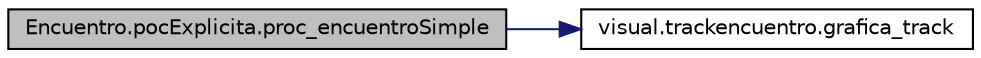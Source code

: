 digraph G
{
  edge [fontname="Helvetica",fontsize="10",labelfontname="Helvetica",labelfontsize="10"];
  node [fontname="Helvetica",fontsize="10",shape=record];
  rankdir="LR";
  Node1 [label="Encuentro.pocExplicita.proc_encuentroSimple",height=0.2,width=0.4,color="black", fillcolor="grey75", style="filled" fontcolor="black"];
  Node1 -> Node2 [color="midnightblue",fontsize="10",style="solid",fontname="Helvetica"];
  Node2 [label="visual.trackencuentro.grafica_track",height=0.2,width=0.4,color="black", fillcolor="white", style="filled",URL="$namespacevisual_1_1trackencuentro.html#a473941de6bf706338bd4a9d181779050"];
}
